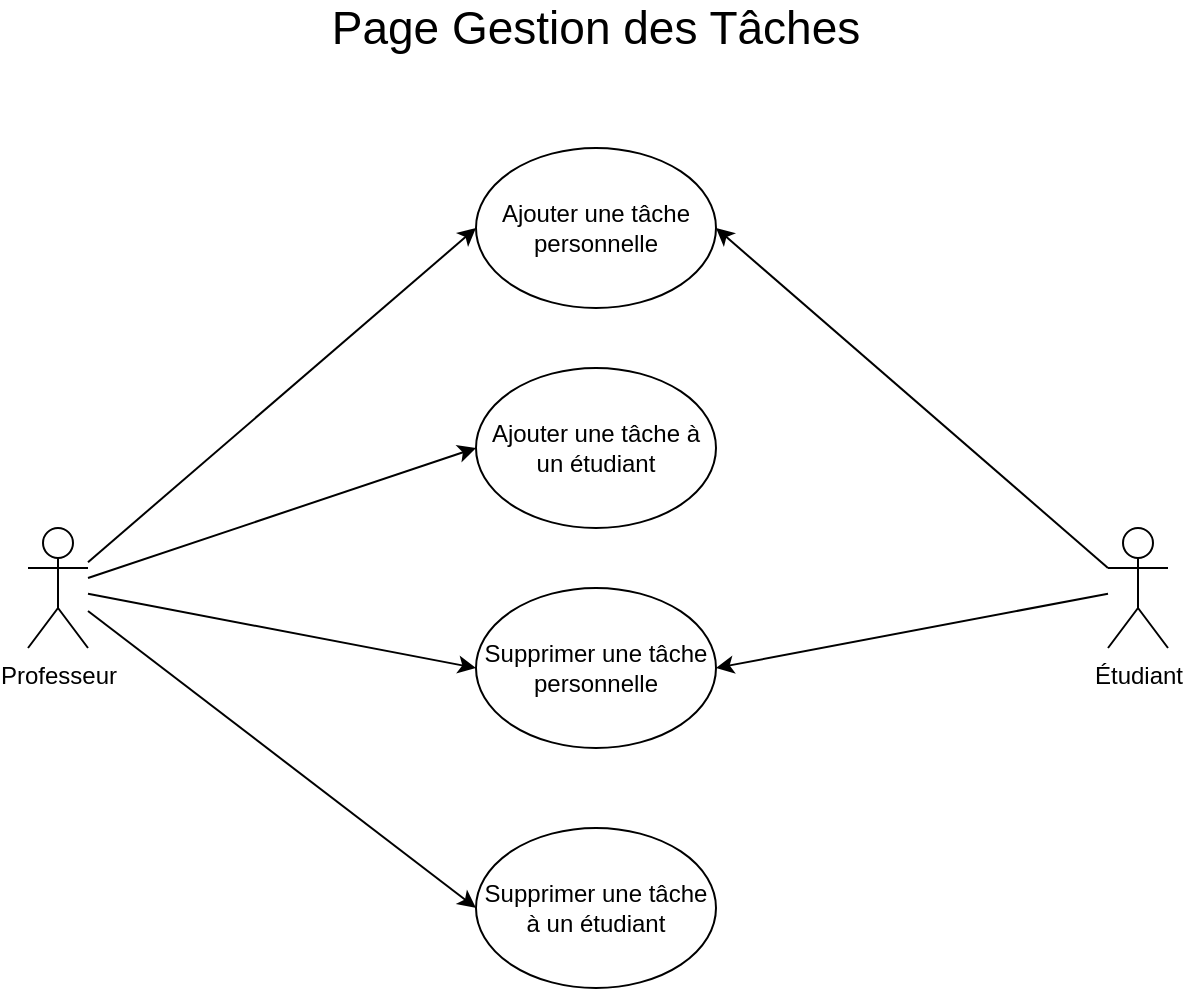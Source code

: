 <mxfile version="14.9.2" type="github">
  <diagram id="R559KtakvrUXVM5r8ZAt" name="Page-1">
    <mxGraphModel dx="1422" dy="705" grid="1" gridSize="10" guides="1" tooltips="1" connect="1" arrows="1" fold="1" page="1" pageScale="1" pageWidth="827" pageHeight="1169" math="0" shadow="0">
      <root>
        <mxCell id="0" />
        <mxCell id="1" parent="0" />
        <mxCell id="yKJa2z4DnLtkmu-q_PTR-1" value="&lt;font style=&quot;font-size: 23px&quot;&gt;Page Gestion des Tâches&lt;/font&gt;" style="text;html=1;strokeColor=none;fillColor=none;align=center;verticalAlign=middle;whiteSpace=wrap;rounded=0;" vertex="1" parent="1">
          <mxGeometry x="264" y="70" width="300" height="20" as="geometry" />
        </mxCell>
        <mxCell id="yKJa2z4DnLtkmu-q_PTR-2" value="Étudiant" style="shape=umlActor;verticalLabelPosition=bottom;verticalAlign=top;html=1;outlineConnect=0;" vertex="1" parent="1">
          <mxGeometry x="670" y="330" width="30" height="60" as="geometry" />
        </mxCell>
        <mxCell id="yKJa2z4DnLtkmu-q_PTR-3" value="Professeur" style="shape=umlActor;verticalLabelPosition=bottom;verticalAlign=top;html=1;outlineConnect=0;" vertex="1" parent="1">
          <mxGeometry x="130" y="330" width="30" height="60" as="geometry" />
        </mxCell>
        <mxCell id="yKJa2z4DnLtkmu-q_PTR-4" value="Ajouter une tâche personnelle" style="ellipse;whiteSpace=wrap;html=1;" vertex="1" parent="1">
          <mxGeometry x="354" y="140" width="120" height="80" as="geometry" />
        </mxCell>
        <mxCell id="yKJa2z4DnLtkmu-q_PTR-5" value="Ajouter une tâche à un étudiant" style="ellipse;whiteSpace=wrap;html=1;" vertex="1" parent="1">
          <mxGeometry x="354" y="250" width="120" height="80" as="geometry" />
        </mxCell>
        <mxCell id="yKJa2z4DnLtkmu-q_PTR-8" value="Supprimer une tâche personnelle" style="ellipse;whiteSpace=wrap;html=1;" vertex="1" parent="1">
          <mxGeometry x="354" y="360" width="120" height="80" as="geometry" />
        </mxCell>
        <mxCell id="yKJa2z4DnLtkmu-q_PTR-9" value="Supprimer une tâche à un étudiant" style="ellipse;whiteSpace=wrap;html=1;" vertex="1" parent="1">
          <mxGeometry x="354" y="480" width="120" height="80" as="geometry" />
        </mxCell>
        <mxCell id="yKJa2z4DnLtkmu-q_PTR-11" value="" style="endArrow=classic;html=1;entryX=0;entryY=0.5;entryDx=0;entryDy=0;" edge="1" parent="1" source="yKJa2z4DnLtkmu-q_PTR-3" target="yKJa2z4DnLtkmu-q_PTR-4">
          <mxGeometry width="50" height="50" relative="1" as="geometry">
            <mxPoint x="200" y="340" as="sourcePoint" />
            <mxPoint x="250" y="290" as="targetPoint" />
          </mxGeometry>
        </mxCell>
        <mxCell id="yKJa2z4DnLtkmu-q_PTR-12" value="" style="endArrow=classic;html=1;entryX=0;entryY=0.5;entryDx=0;entryDy=0;" edge="1" parent="1" source="yKJa2z4DnLtkmu-q_PTR-3" target="yKJa2z4DnLtkmu-q_PTR-5">
          <mxGeometry width="50" height="50" relative="1" as="geometry">
            <mxPoint x="190" y="337.302" as="sourcePoint" />
            <mxPoint x="364" y="190" as="targetPoint" />
          </mxGeometry>
        </mxCell>
        <mxCell id="yKJa2z4DnLtkmu-q_PTR-13" value="" style="endArrow=classic;html=1;entryX=0;entryY=0.5;entryDx=0;entryDy=0;" edge="1" parent="1" source="yKJa2z4DnLtkmu-q_PTR-3" target="yKJa2z4DnLtkmu-q_PTR-8">
          <mxGeometry width="50" height="50" relative="1" as="geometry">
            <mxPoint x="200" y="347.302" as="sourcePoint" />
            <mxPoint x="374" y="200" as="targetPoint" />
          </mxGeometry>
        </mxCell>
        <mxCell id="yKJa2z4DnLtkmu-q_PTR-14" value="" style="endArrow=classic;html=1;entryX=0;entryY=0.5;entryDx=0;entryDy=0;" edge="1" parent="1" source="yKJa2z4DnLtkmu-q_PTR-3" target="yKJa2z4DnLtkmu-q_PTR-9">
          <mxGeometry width="50" height="50" relative="1" as="geometry">
            <mxPoint x="210" y="357.302" as="sourcePoint" />
            <mxPoint x="384" y="210" as="targetPoint" />
          </mxGeometry>
        </mxCell>
        <mxCell id="yKJa2z4DnLtkmu-q_PTR-15" value="" style="endArrow=classic;html=1;entryX=1;entryY=0.5;entryDx=0;entryDy=0;exitX=0;exitY=0.333;exitDx=0;exitDy=0;exitPerimeter=0;" edge="1" parent="1" source="yKJa2z4DnLtkmu-q_PTR-2" target="yKJa2z4DnLtkmu-q_PTR-4">
          <mxGeometry width="50" height="50" relative="1" as="geometry">
            <mxPoint x="220" y="367.302" as="sourcePoint" />
            <mxPoint x="394" y="220" as="targetPoint" />
          </mxGeometry>
        </mxCell>
        <mxCell id="yKJa2z4DnLtkmu-q_PTR-16" value="" style="endArrow=classic;html=1;entryX=1;entryY=0.5;entryDx=0;entryDy=0;" edge="1" parent="1" source="yKJa2z4DnLtkmu-q_PTR-2" target="yKJa2z4DnLtkmu-q_PTR-8">
          <mxGeometry width="50" height="50" relative="1" as="geometry">
            <mxPoint x="230" y="377.302" as="sourcePoint" />
            <mxPoint x="404" y="230" as="targetPoint" />
          </mxGeometry>
        </mxCell>
      </root>
    </mxGraphModel>
  </diagram>
</mxfile>
